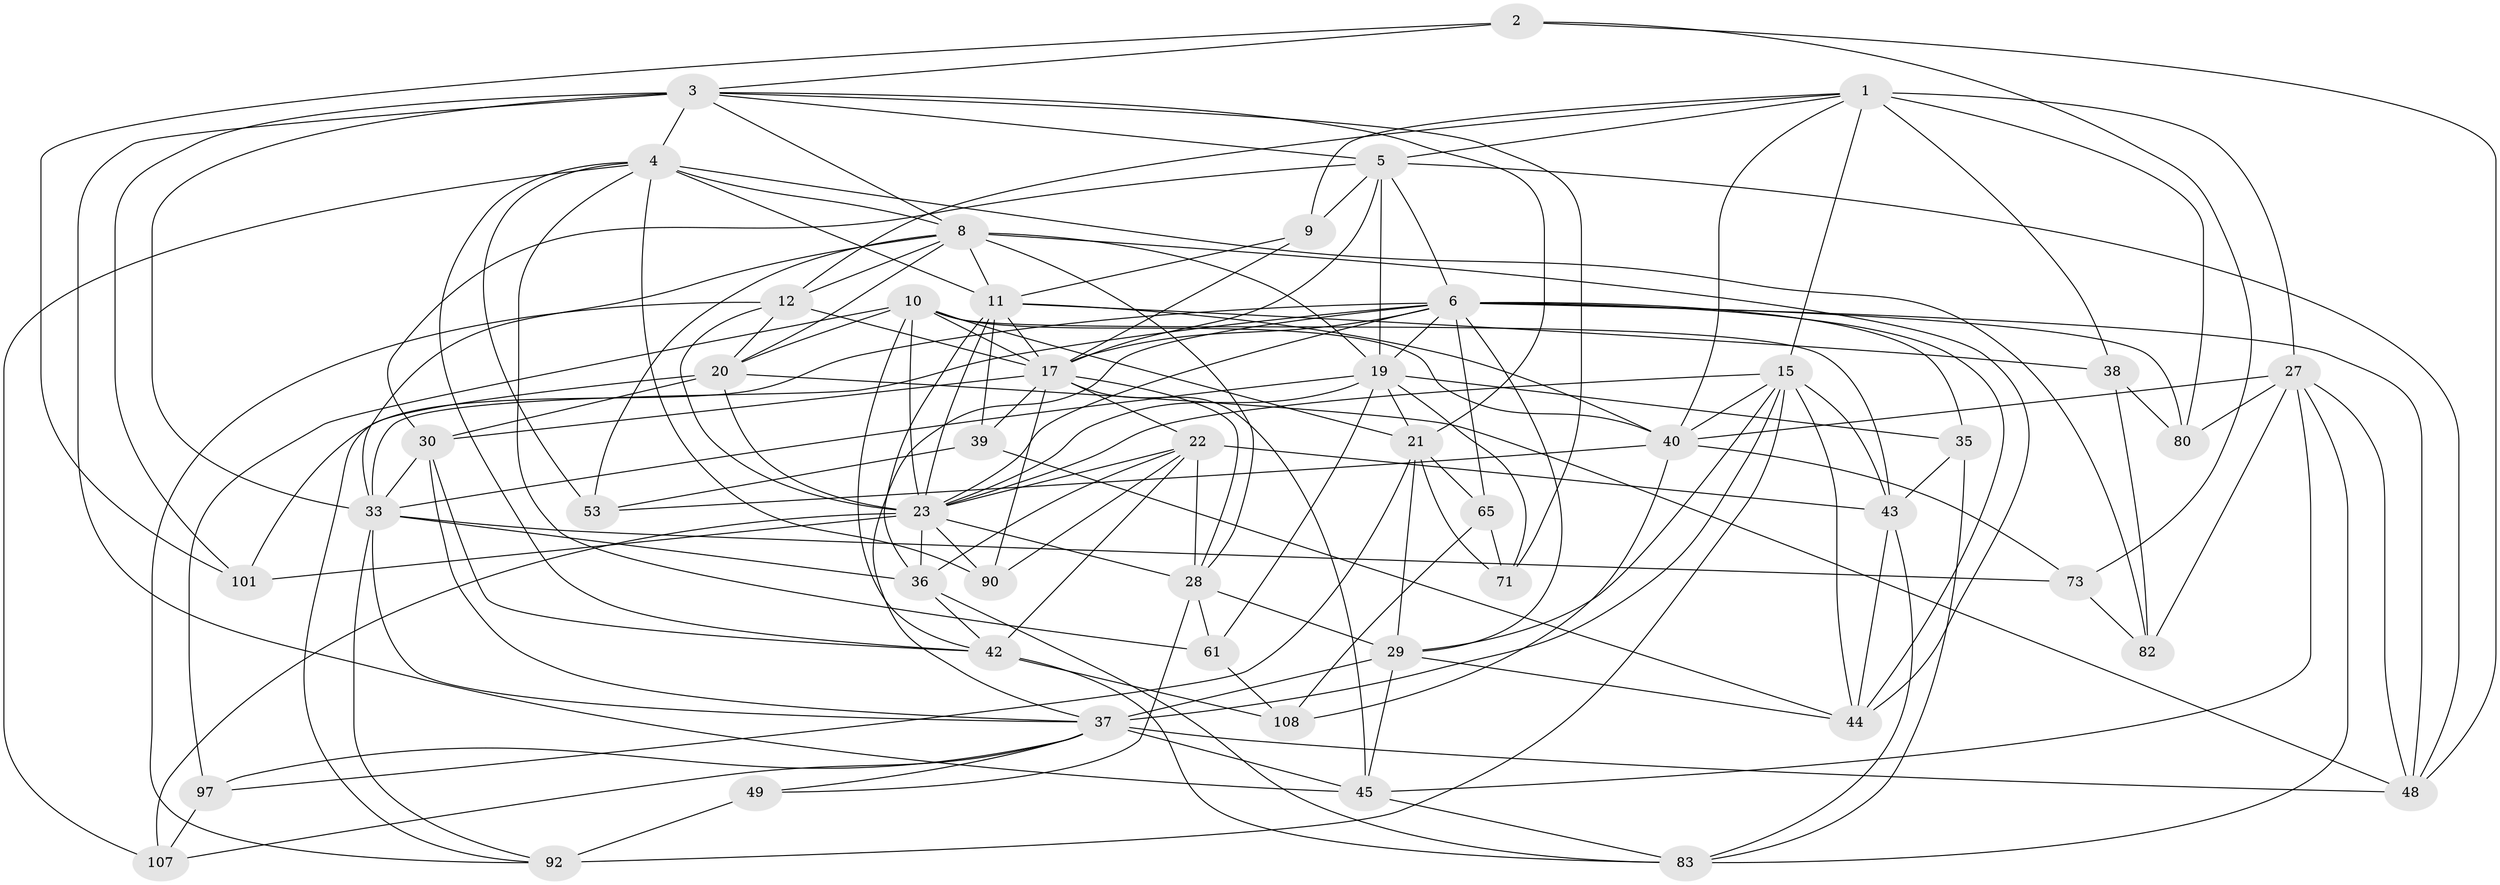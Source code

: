 // original degree distribution, {4: 1.0}
// Generated by graph-tools (version 1.1) at 2025/20/03/04/25 18:20:54]
// undirected, 49 vertices, 158 edges
graph export_dot {
graph [start="1"]
  node [color=gray90,style=filled];
  1 [super="+104+111"];
  2;
  3 [super="+18+122+100"];
  4 [super="+7+88"];
  5 [super="+52"];
  6 [super="+60+46"];
  8 [super="+84+14"];
  9;
  10 [super="+13+62"];
  11 [super="+123+115+26"];
  12 [super="+113"];
  15 [super="+67+25"];
  17 [super="+77+41+68"];
  19 [super="+58"];
  20 [super="+99+118"];
  21 [super="+24+32"];
  22 [super="+116+110"];
  23 [super="+76+47+50"];
  27 [super="+55+31"];
  28 [super="+70+105"];
  29 [super="+78+87"];
  30 [super="+34"];
  33 [super="+74+64"];
  35;
  36 [super="+63"];
  37 [super="+69"];
  38;
  39 [super="+95"];
  40 [super="+57+103+91"];
  42 [super="+121+72"];
  43 [super="+59"];
  44 [super="+56"];
  45 [super="+51"];
  48 [super="+109"];
  49;
  53;
  61;
  65;
  71;
  73;
  80;
  82;
  83 [super="+93"];
  90;
  92 [super="+120"];
  97;
  101;
  107;
  108;
  1 -- 38;
  1 -- 80;
  1 -- 40;
  1 -- 12;
  1 -- 5;
  1 -- 9;
  1 -- 15;
  1 -- 27;
  2 -- 73;
  2 -- 101;
  2 -- 48;
  2 -- 3;
  3 -- 33 [weight=2];
  3 -- 101;
  3 -- 5;
  3 -- 45;
  3 -- 4;
  3 -- 8;
  3 -- 71;
  3 -- 21;
  4 -- 82;
  4 -- 90;
  4 -- 8;
  4 -- 11 [weight=2];
  4 -- 61;
  4 -- 42;
  4 -- 107;
  4 -- 53;
  5 -- 48;
  5 -- 17;
  5 -- 19;
  5 -- 30;
  5 -- 9;
  5 -- 6;
  6 -- 48;
  6 -- 17 [weight=2];
  6 -- 80;
  6 -- 65;
  6 -- 37;
  6 -- 19;
  6 -- 35;
  6 -- 101;
  6 -- 44;
  6 -- 29;
  6 -- 33;
  6 -- 23;
  8 -- 12;
  8 -- 33;
  8 -- 44;
  8 -- 20;
  8 -- 53;
  8 -- 19 [weight=2];
  8 -- 11;
  8 -- 28 [weight=2];
  9 -- 11;
  9 -- 17;
  10 -- 97;
  10 -- 20;
  10 -- 23;
  10 -- 42;
  10 -- 43;
  10 -- 40;
  10 -- 17;
  10 -- 21;
  11 -- 40 [weight=2];
  11 -- 17;
  11 -- 39 [weight=2];
  11 -- 36;
  11 -- 38;
  11 -- 23;
  12 -- 20;
  12 -- 17;
  12 -- 92;
  12 -- 23;
  15 -- 92;
  15 -- 23;
  15 -- 40;
  15 -- 44;
  15 -- 37;
  15 -- 43;
  15 -- 29;
  17 -- 45;
  17 -- 90;
  17 -- 39 [weight=2];
  17 -- 22;
  17 -- 28;
  17 -- 30;
  19 -- 23;
  19 -- 35;
  19 -- 21;
  19 -- 71;
  19 -- 61;
  19 -- 33;
  20 -- 48;
  20 -- 30;
  20 -- 92;
  20 -- 23 [weight=2];
  21 -- 71;
  21 -- 65;
  21 -- 97;
  21 -- 29 [weight=2];
  22 -- 90;
  22 -- 23;
  22 -- 43;
  22 -- 36;
  22 -- 42 [weight=2];
  22 -- 28;
  23 -- 28;
  23 -- 36;
  23 -- 107;
  23 -- 101;
  23 -- 90;
  27 -- 80;
  27 -- 40 [weight=2];
  27 -- 82;
  27 -- 45;
  27 -- 83;
  27 -- 48;
  28 -- 29;
  28 -- 49;
  28 -- 61;
  29 -- 44;
  29 -- 37;
  29 -- 45;
  30 -- 42;
  30 -- 33;
  30 -- 37;
  33 -- 73;
  33 -- 36;
  33 -- 37;
  33 -- 92;
  35 -- 83;
  35 -- 43;
  36 -- 83;
  36 -- 42;
  37 -- 49;
  37 -- 97;
  37 -- 107;
  37 -- 45;
  37 -- 48;
  38 -- 82;
  38 -- 80;
  39 -- 53;
  39 -- 44;
  40 -- 53;
  40 -- 108;
  40 -- 73;
  42 -- 108;
  42 -- 83;
  43 -- 44;
  43 -- 83;
  45 -- 83;
  49 -- 92 [weight=2];
  61 -- 108;
  65 -- 71;
  65 -- 108;
  73 -- 82;
  97 -- 107;
}
